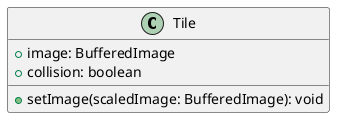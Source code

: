@startuml Tile

class Tile {
    + image: BufferedImage
    + collision: boolean
    + setImage(scaledImage: BufferedImage): void
}

@enduml
